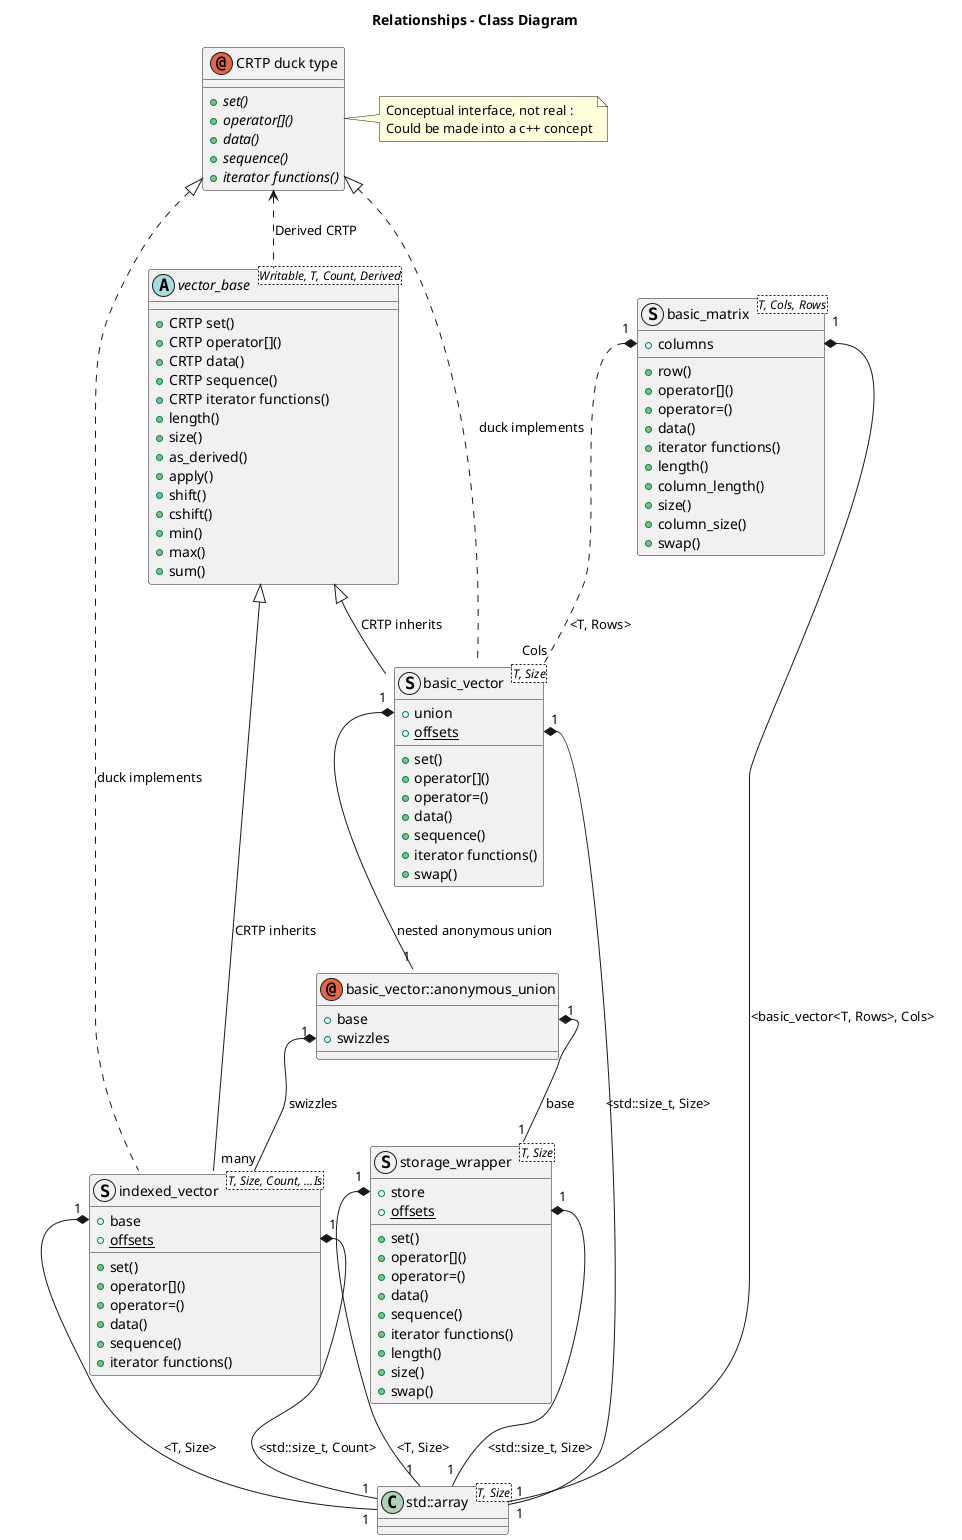 @startuml
	'skin rose
	title Relationships - Class Diagram
	annotation "CRTP duck type"
	{
		+ {abstract} set()
		+ {abstract} operator[]()
		+ {abstract} data()
		+ {abstract} sequence()
		+ {abstract} iterator functions()
	}
	note right of "CRTP duck type"
		Conceptual interface, not real :
		Could be made into a c++ concept
	end note
	abstract vector_base <Writable, T, Count, Derived>
	{
		+ CRTP set()
		+ CRTP operator[]()
		+ CRTP data()
		+ CRTP sequence()
		+ CRTP iterator functions()
		+ length()
		+ size()
		+ as_derived()
		+ apply()
		+ shift()
		+ cshift()
		+ min()
		+ max()
		+ sum()
	}
	struct basic_vector<T, Size>
	{
		+ union
		+ {static} offsets
		+ set()
		+ operator[]()
		+ operator=()
		+ data()
		+ sequence()
		+ iterator functions()
		+ swap()
	}
	annotation basic_vector::anonymous_union
	{
		+ base
		+ swizzles
	}
	struct storage_wrapper<T, Size>
	{
		+ store
		+ {static} offsets
		+ set()
		+ operator[]()
		+ operator=()
		+ data()
		+ sequence()
		+ iterator functions()
		+ length()
		+ size()
		+ swap()
	}
	struct indexed_vector<T, Size, Count, ...Is>
	{
		+ base
		+ {static} offsets
		+ set()
		+ operator[]()
		+ operator=()
		+ data()
		+ sequence()
		+ iterator functions()
	}
	struct basic_matrix<T, Cols, Rows>
	{
		+ columns
		+ row()
		+ operator[]()
		+ operator=()
		+ data()
		+ iterator functions()
		+ length()
		+ column_length()
		+ size()
		+ column_size()
		+ swap()
	}
	class std::array<T, Size>
	{
	}
	vector_base <|-down- basic_vector: CRTP inherits
	vector_base <|-down- indexed_vector : CRTP inherits
	"CRTP duck type" ^.. basic_vector : duck implements
	"CRTP duck type" ^.. indexed_vector : duck implements
	basic_vector::anonymous_union::base "1" *-- "1" storage_wrapper : base
	basic_vector::anonymous_union::swizzles "1" *-- "many" indexed_vector : swizzles
	basic_vector::union "1" *-- "1" basic_vector::anonymous_union : nested anonymous union
	"CRTP duck type" <.. vector_base : Derived CRTP
	storage_wrapper::offsets "1" *-- "1" std::array : <std::size_t, Size>
	storage_wrapper::store "1" *-- "1" std::array : <T, Size>
	basic_vector::offsets "1" *-- "1" std::array : <std::size_t, Size>
	indexed_vector::offsets "1" *-- "1" std::array : <std::size_t, Count>
	indexed_vector::base "1" *-- "1" std::array : <T, Size>
	basic_matrix::columns "1" *.. "Cols" basic_vector : <T, Rows>
	basic_matrix::columns "1" *-- "1" std::array : <basic_vector<T, Rows>, Cols>
@enduml

